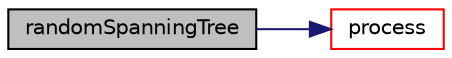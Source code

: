 digraph "randomSpanningTree"
{
  edge [fontname="Helvetica",fontsize="10",labelfontname="Helvetica",labelfontsize="10"];
  node [fontname="Helvetica",fontsize="10",shape=record];
  rankdir="LR";
  Node37 [label="randomSpanningTree",height=0.2,width=0.4,color="black", fillcolor="grey75", style="filled", fontcolor="black"];
  Node37 -> Node38 [color="midnightblue",fontsize="10",style="solid",fontname="Helvetica"];
  Node38 [label="process",height=0.2,width=0.4,color="red", fillcolor="white", style="filled",URL="$randomSpanningTree_8c.html#aea5fc810060d8d965f9d8983ef892fcb"];
}
